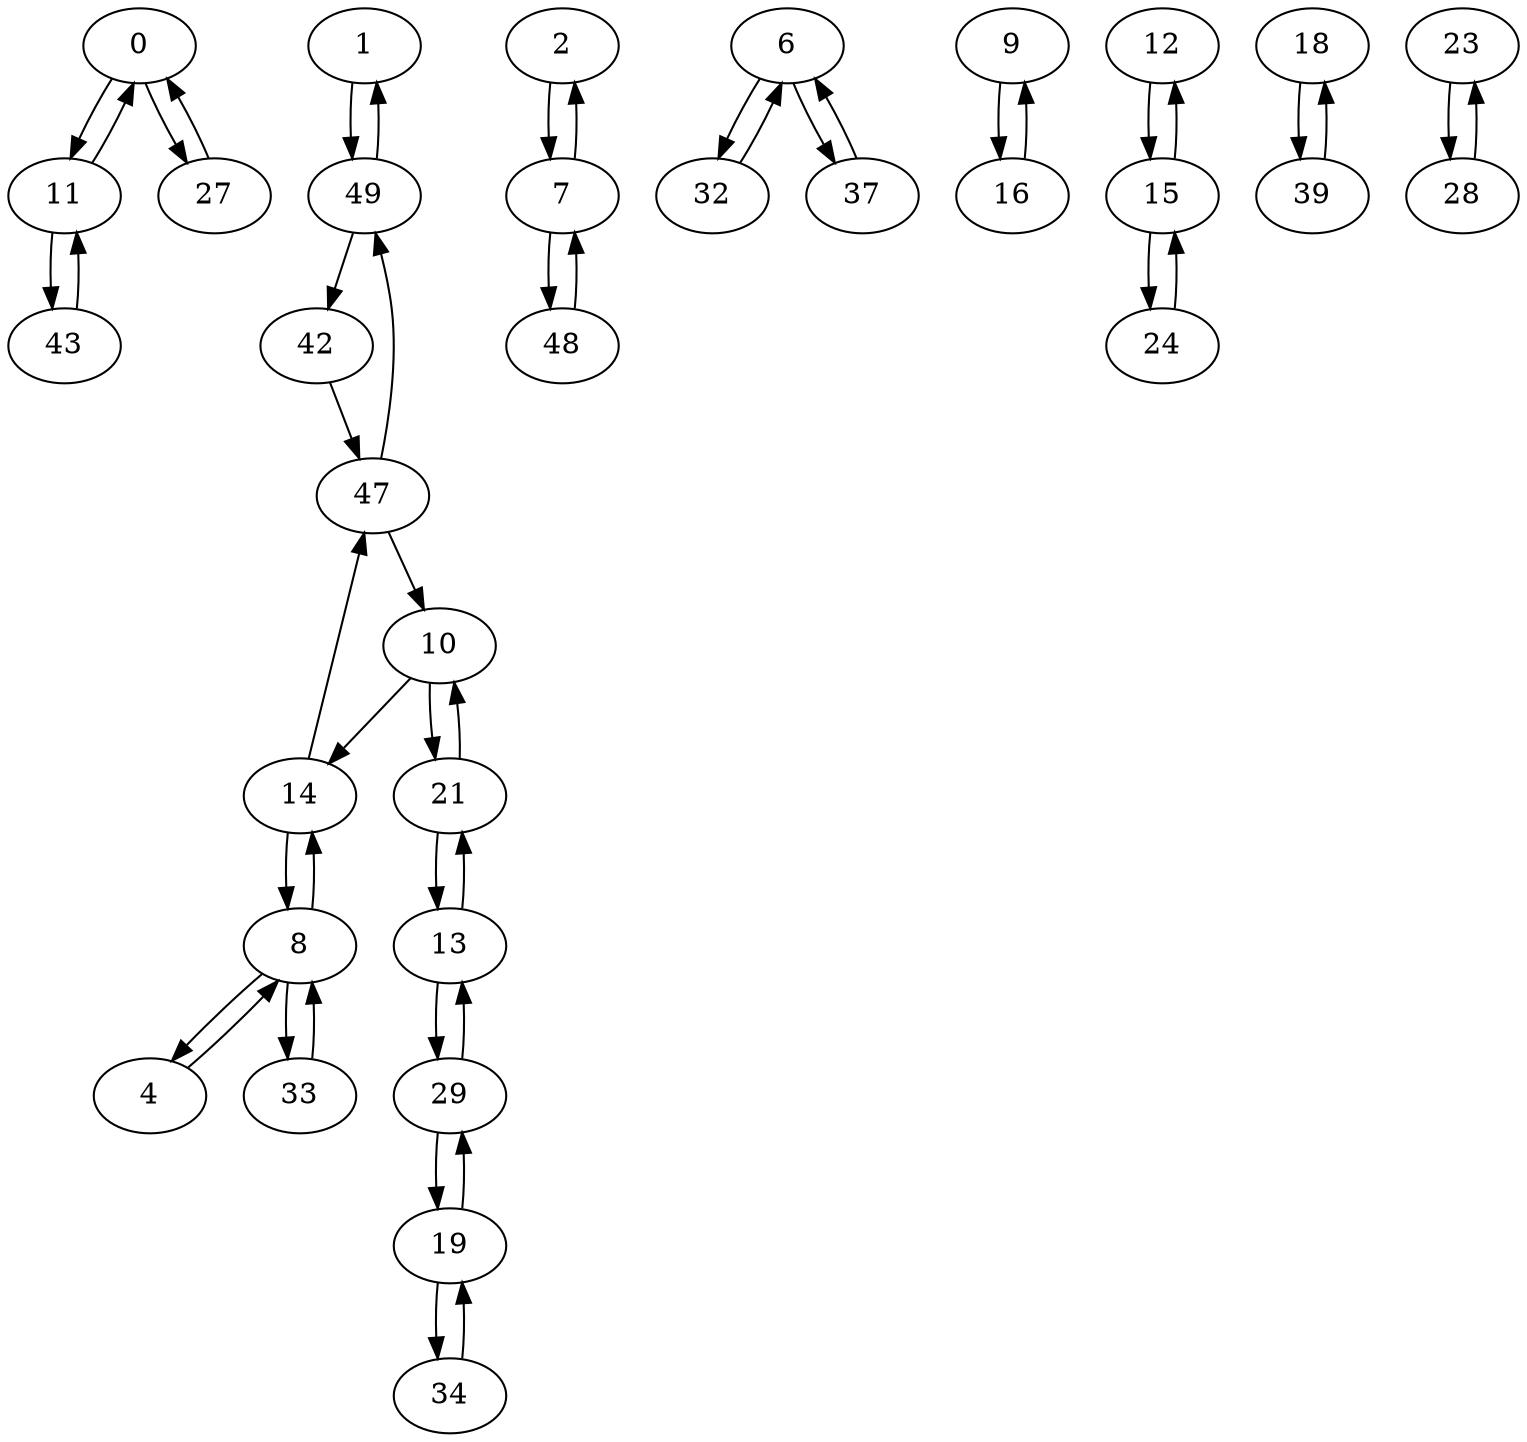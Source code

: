 digraph G {
  0 -> 11;
  0 -> 27;
  1 -> 49;
  2 -> 7;
  4 -> 8;
  6 -> 32;
  6 -> 37;
  7 -> 2;
  7 -> 48;
  8 -> 4;
  8 -> 14;
  8 -> 33;
  9 -> 16;
  10 -> 14;
  10 -> 21;
  11 -> 0;
  11 -> 43;
  12 -> 15;
  13 -> 21;
  13 -> 29;
  14 -> 8;
  14 -> 47;
  15 -> 12;
  15 -> 24;
  16 -> 9;
  18 -> 39;
  19 -> 29;
  19 -> 34;
  21 -> 10;
  21 -> 13;
  23 -> 28;
  24 -> 15;
  27 -> 0;
  28 -> 23;
  29 -> 13;
  29 -> 19;
  32 -> 6;
  33 -> 8;
  34 -> 19;
  37 -> 6;
  39 -> 18;
  42 -> 47;
  43 -> 11;
  47 -> 10;
  47 -> 49;
  48 -> 7;
  49 -> 1;
  49 -> 42;
}